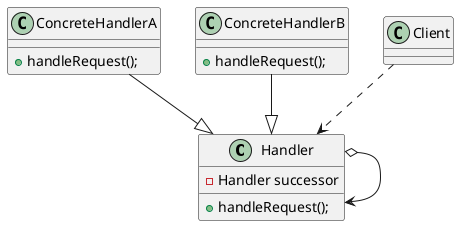 @startuml

class Handler{
    -Handler successor
    +handleRequest();
}

class ConcreteHandlerA{
    +handleRequest();
}

class ConcreteHandlerB{
    +handleRequest();
}

ConcreteHandlerA --|> Handler
ConcreteHandlerB --|> Handler
Handler o--> Handler
Client ..> Handler
@enduml